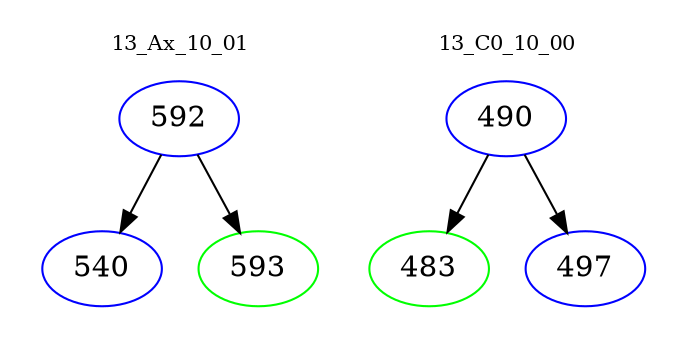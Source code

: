 digraph{
subgraph cluster_0 {
color = white
label = "13_Ax_10_01";
fontsize=10;
T0_592 [label="592", color="blue"]
T0_592 -> T0_540 [color="black"]
T0_540 [label="540", color="blue"]
T0_592 -> T0_593 [color="black"]
T0_593 [label="593", color="green"]
}
subgraph cluster_1 {
color = white
label = "13_C0_10_00";
fontsize=10;
T1_490 [label="490", color="blue"]
T1_490 -> T1_483 [color="black"]
T1_483 [label="483", color="green"]
T1_490 -> T1_497 [color="black"]
T1_497 [label="497", color="blue"]
}
}
